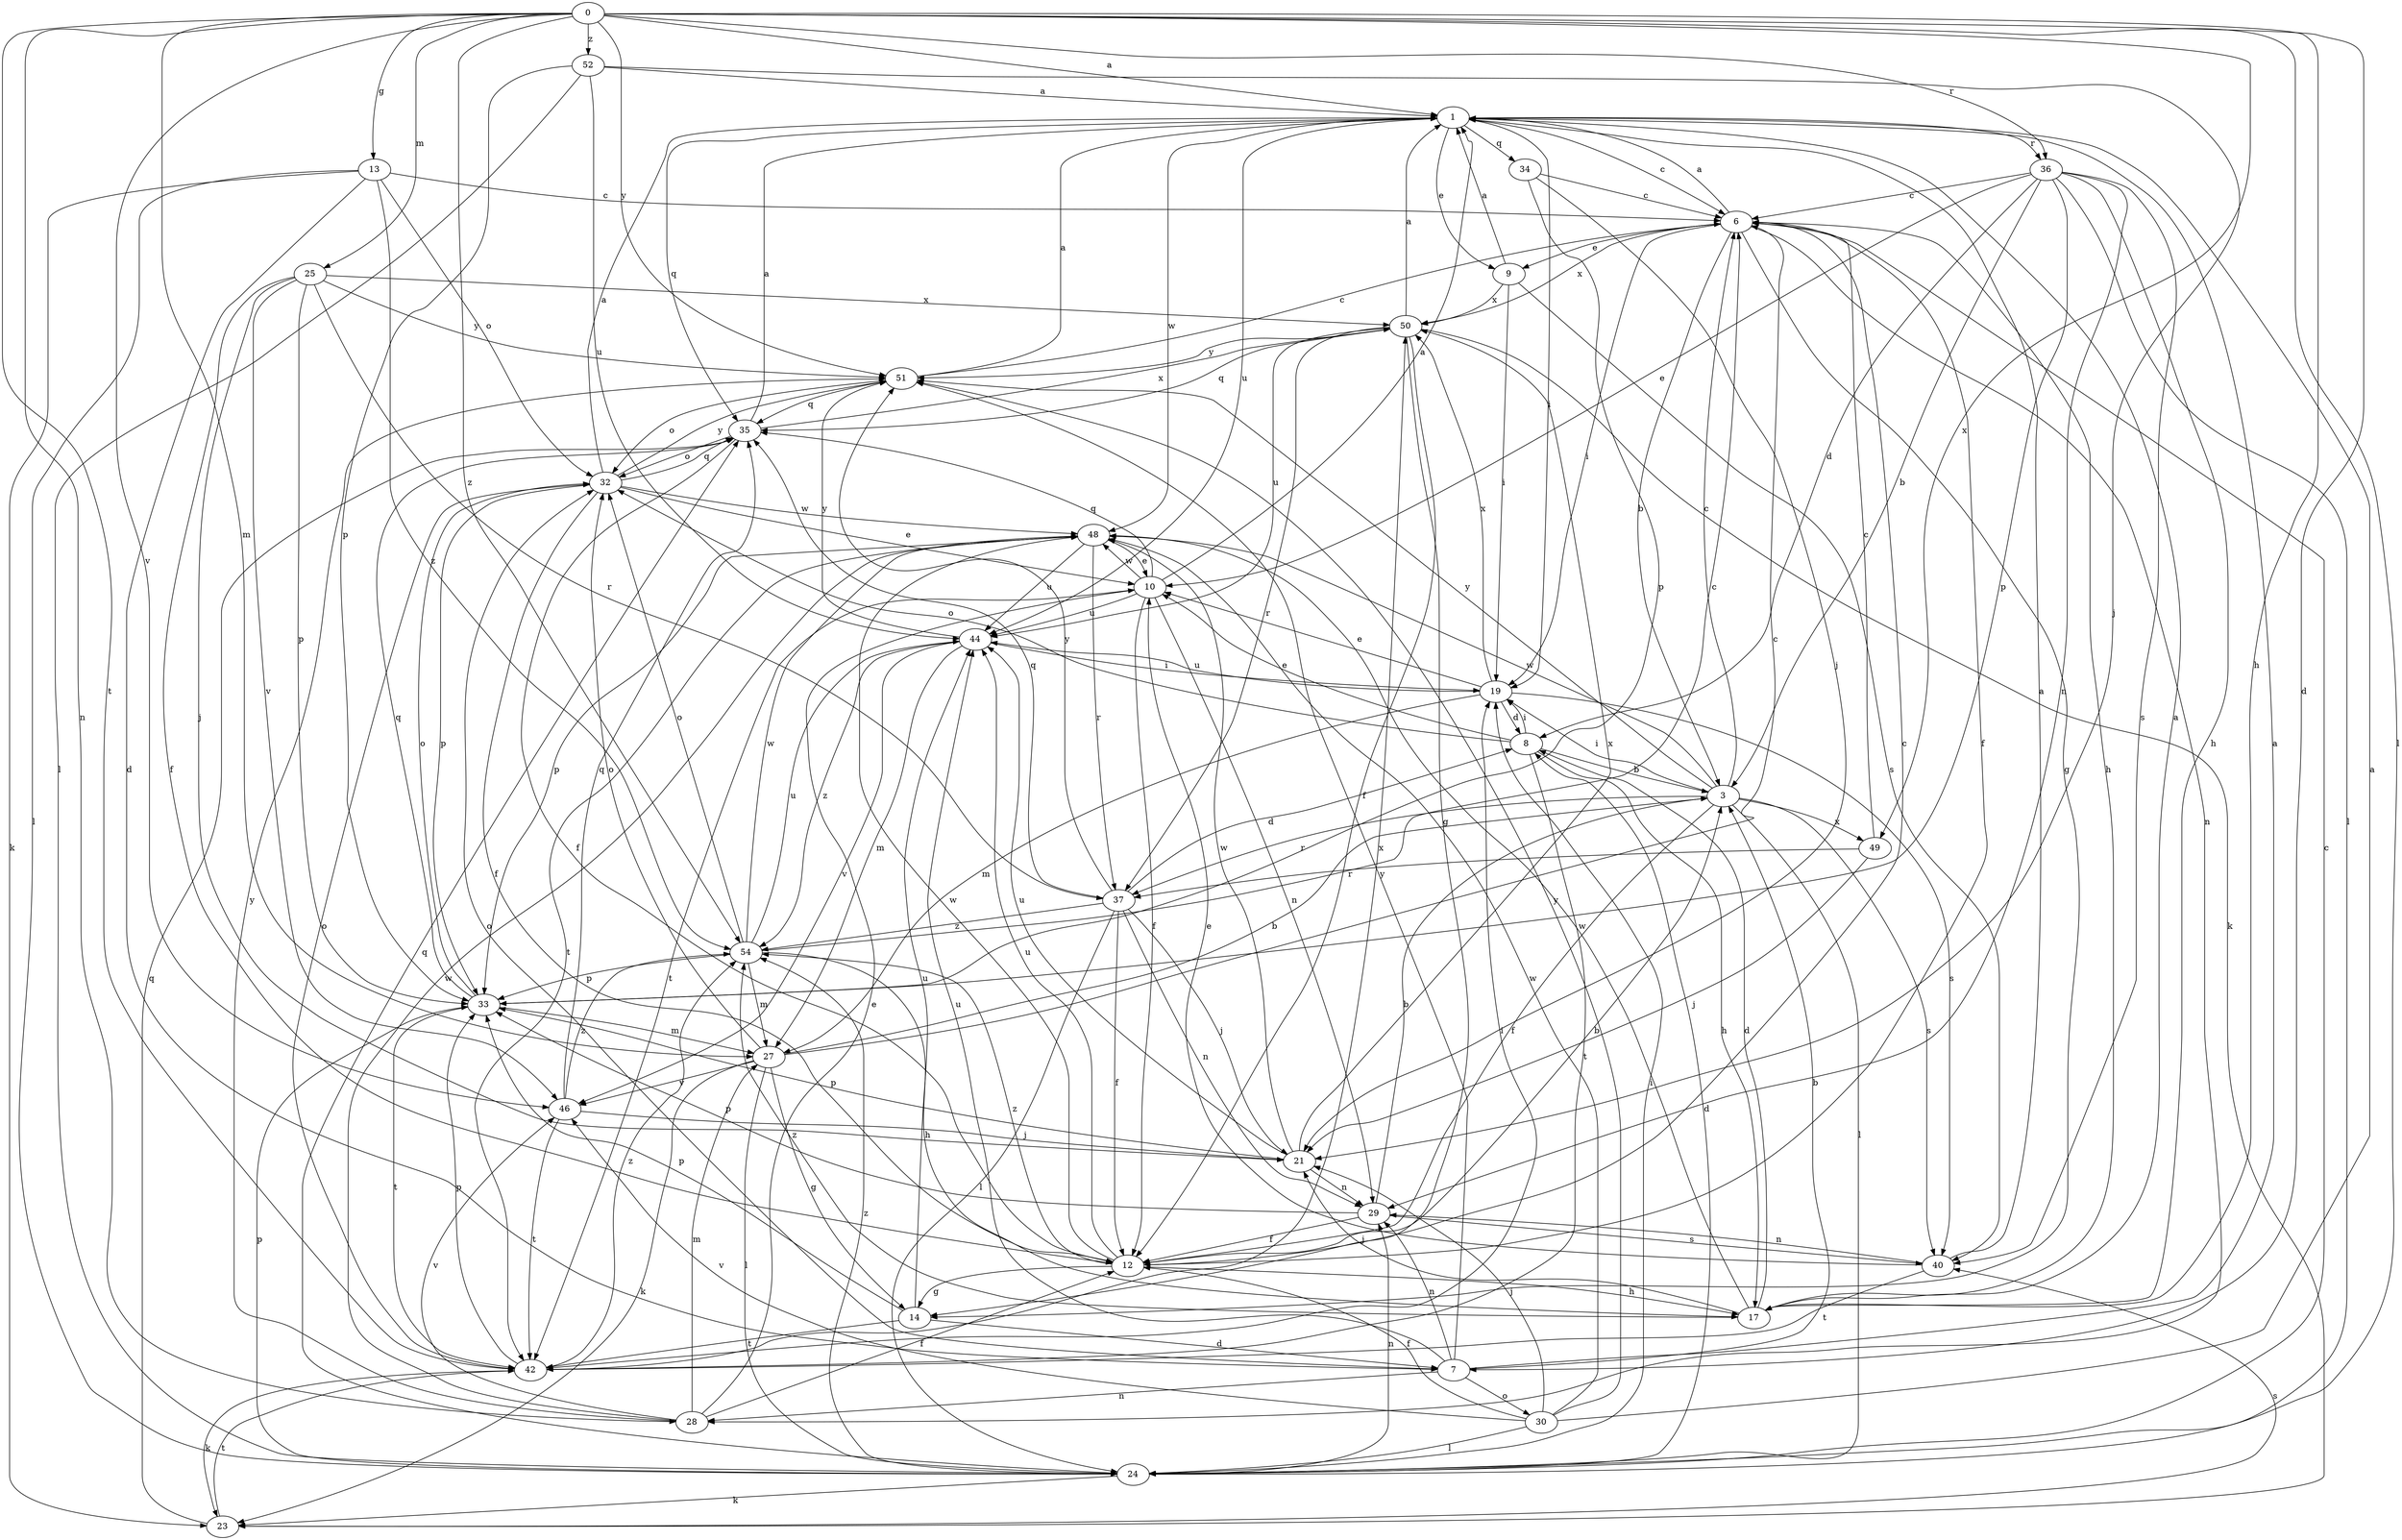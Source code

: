 strict digraph  {
0;
1;
3;
6;
7;
8;
9;
10;
12;
13;
14;
17;
19;
21;
23;
24;
25;
27;
28;
29;
30;
32;
33;
34;
35;
36;
37;
40;
42;
44;
46;
48;
49;
50;
51;
52;
54;
0 -> 1  [label=a];
0 -> 7  [label=d];
0 -> 13  [label=g];
0 -> 17  [label=h];
0 -> 24  [label=l];
0 -> 25  [label=m];
0 -> 27  [label=m];
0 -> 28  [label=n];
0 -> 36  [label=r];
0 -> 42  [label=t];
0 -> 46  [label=v];
0 -> 49  [label=x];
0 -> 51  [label=y];
0 -> 52  [label=z];
0 -> 54  [label=z];
1 -> 6  [label=c];
1 -> 9  [label=e];
1 -> 19  [label=i];
1 -> 34  [label=q];
1 -> 35  [label=q];
1 -> 36  [label=r];
1 -> 44  [label=u];
1 -> 48  [label=w];
3 -> 6  [label=c];
3 -> 12  [label=f];
3 -> 19  [label=i];
3 -> 24  [label=l];
3 -> 37  [label=r];
3 -> 40  [label=s];
3 -> 48  [label=w];
3 -> 49  [label=x];
3 -> 51  [label=y];
6 -> 1  [label=a];
6 -> 3  [label=b];
6 -> 9  [label=e];
6 -> 12  [label=f];
6 -> 14  [label=g];
6 -> 17  [label=h];
6 -> 19  [label=i];
6 -> 28  [label=n];
6 -> 50  [label=x];
7 -> 1  [label=a];
7 -> 3  [label=b];
7 -> 28  [label=n];
7 -> 29  [label=n];
7 -> 30  [label=o];
7 -> 32  [label=o];
7 -> 44  [label=u];
7 -> 51  [label=y];
8 -> 3  [label=b];
8 -> 10  [label=e];
8 -> 17  [label=h];
8 -> 19  [label=i];
8 -> 32  [label=o];
8 -> 42  [label=t];
9 -> 1  [label=a];
9 -> 19  [label=i];
9 -> 40  [label=s];
9 -> 50  [label=x];
10 -> 1  [label=a];
10 -> 12  [label=f];
10 -> 29  [label=n];
10 -> 35  [label=q];
10 -> 42  [label=t];
10 -> 44  [label=u];
10 -> 48  [label=w];
12 -> 3  [label=b];
12 -> 6  [label=c];
12 -> 14  [label=g];
12 -> 17  [label=h];
12 -> 44  [label=u];
12 -> 48  [label=w];
12 -> 54  [label=z];
13 -> 6  [label=c];
13 -> 7  [label=d];
13 -> 23  [label=k];
13 -> 24  [label=l];
13 -> 32  [label=o];
13 -> 54  [label=z];
14 -> 7  [label=d];
14 -> 33  [label=p];
14 -> 42  [label=t];
14 -> 44  [label=u];
17 -> 1  [label=a];
17 -> 8  [label=d];
17 -> 21  [label=j];
17 -> 48  [label=w];
17 -> 54  [label=z];
19 -> 8  [label=d];
19 -> 10  [label=e];
19 -> 27  [label=m];
19 -> 40  [label=s];
19 -> 44  [label=u];
19 -> 50  [label=x];
21 -> 29  [label=n];
21 -> 33  [label=p];
21 -> 44  [label=u];
21 -> 48  [label=w];
21 -> 50  [label=x];
23 -> 35  [label=q];
23 -> 40  [label=s];
23 -> 42  [label=t];
24 -> 6  [label=c];
24 -> 8  [label=d];
24 -> 19  [label=i];
24 -> 23  [label=k];
24 -> 29  [label=n];
24 -> 33  [label=p];
24 -> 35  [label=q];
24 -> 54  [label=z];
25 -> 12  [label=f];
25 -> 21  [label=j];
25 -> 33  [label=p];
25 -> 37  [label=r];
25 -> 46  [label=v];
25 -> 50  [label=x];
25 -> 51  [label=y];
27 -> 3  [label=b];
27 -> 6  [label=c];
27 -> 14  [label=g];
27 -> 23  [label=k];
27 -> 24  [label=l];
27 -> 32  [label=o];
27 -> 46  [label=v];
28 -> 10  [label=e];
28 -> 12  [label=f];
28 -> 27  [label=m];
28 -> 46  [label=v];
28 -> 48  [label=w];
28 -> 51  [label=y];
29 -> 3  [label=b];
29 -> 12  [label=f];
29 -> 33  [label=p];
29 -> 40  [label=s];
30 -> 1  [label=a];
30 -> 12  [label=f];
30 -> 21  [label=j];
30 -> 24  [label=l];
30 -> 46  [label=v];
30 -> 48  [label=w];
30 -> 51  [label=y];
32 -> 1  [label=a];
32 -> 10  [label=e];
32 -> 12  [label=f];
32 -> 33  [label=p];
32 -> 35  [label=q];
32 -> 48  [label=w];
32 -> 51  [label=y];
33 -> 27  [label=m];
33 -> 32  [label=o];
33 -> 35  [label=q];
33 -> 42  [label=t];
34 -> 6  [label=c];
34 -> 21  [label=j];
34 -> 33  [label=p];
35 -> 1  [label=a];
35 -> 12  [label=f];
35 -> 32  [label=o];
35 -> 50  [label=x];
36 -> 3  [label=b];
36 -> 6  [label=c];
36 -> 8  [label=d];
36 -> 10  [label=e];
36 -> 17  [label=h];
36 -> 24  [label=l];
36 -> 29  [label=n];
36 -> 33  [label=p];
36 -> 40  [label=s];
37 -> 8  [label=d];
37 -> 12  [label=f];
37 -> 21  [label=j];
37 -> 24  [label=l];
37 -> 29  [label=n];
37 -> 35  [label=q];
37 -> 51  [label=y];
37 -> 54  [label=z];
40 -> 1  [label=a];
40 -> 10  [label=e];
40 -> 29  [label=n];
40 -> 42  [label=t];
42 -> 19  [label=i];
42 -> 23  [label=k];
42 -> 32  [label=o];
42 -> 33  [label=p];
42 -> 50  [label=x];
42 -> 54  [label=z];
44 -> 19  [label=i];
44 -> 27  [label=m];
44 -> 46  [label=v];
44 -> 51  [label=y];
44 -> 54  [label=z];
46 -> 21  [label=j];
46 -> 35  [label=q];
46 -> 42  [label=t];
46 -> 54  [label=z];
48 -> 10  [label=e];
48 -> 33  [label=p];
48 -> 37  [label=r];
48 -> 42  [label=t];
48 -> 44  [label=u];
49 -> 6  [label=c];
49 -> 21  [label=j];
49 -> 37  [label=r];
50 -> 1  [label=a];
50 -> 12  [label=f];
50 -> 14  [label=g];
50 -> 23  [label=k];
50 -> 35  [label=q];
50 -> 37  [label=r];
50 -> 44  [label=u];
50 -> 51  [label=y];
51 -> 1  [label=a];
51 -> 6  [label=c];
51 -> 32  [label=o];
51 -> 35  [label=q];
52 -> 1  [label=a];
52 -> 21  [label=j];
52 -> 24  [label=l];
52 -> 33  [label=p];
52 -> 44  [label=u];
54 -> 6  [label=c];
54 -> 17  [label=h];
54 -> 27  [label=m];
54 -> 32  [label=o];
54 -> 33  [label=p];
54 -> 44  [label=u];
54 -> 48  [label=w];
}
